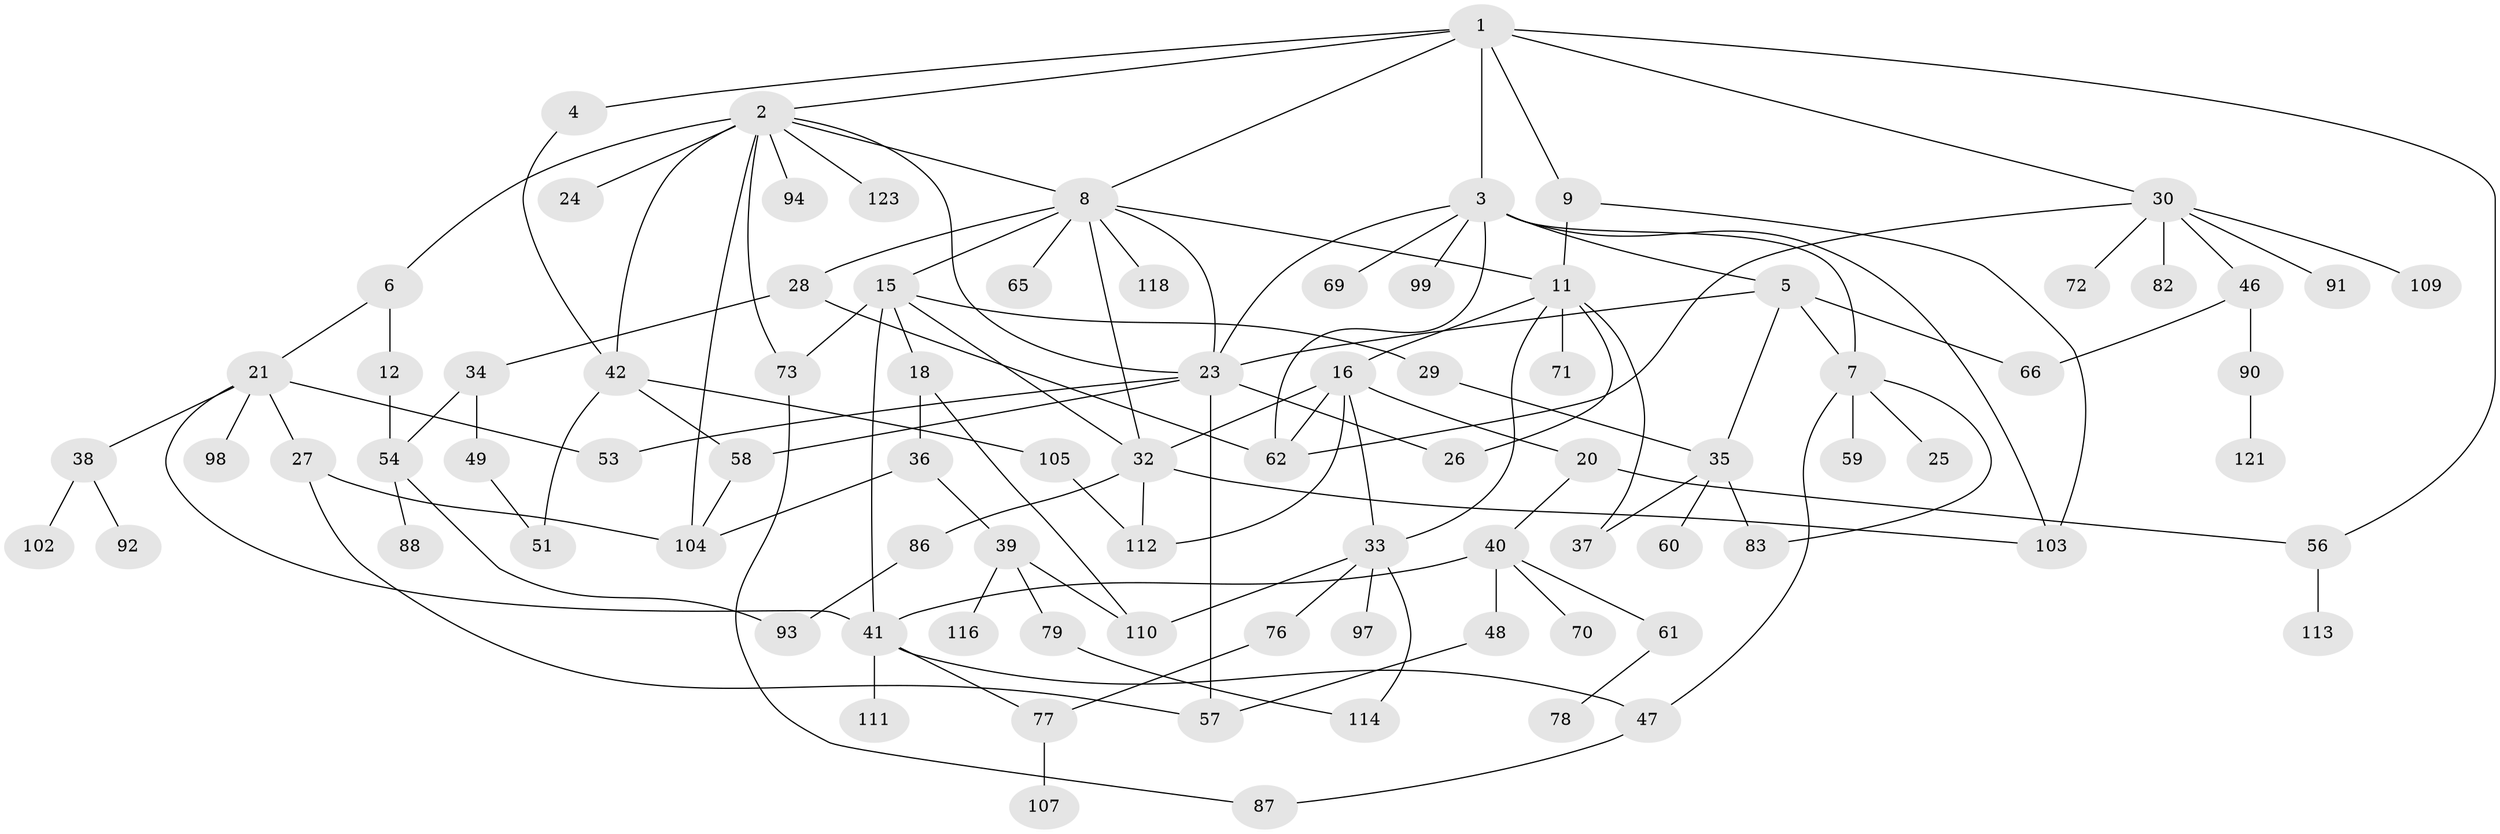 // original degree distribution, {7: 0.04878048780487805, 2: 0.3333333333333333, 4: 0.08943089430894309, 3: 0.17073170731707318, 6: 0.04065040650406504, 5: 0.056910569105691054, 1: 0.2601626016260163}
// Generated by graph-tools (version 1.1) at 2025/10/02/27/25 16:10:52]
// undirected, 88 vertices, 129 edges
graph export_dot {
graph [start="1"]
  node [color=gray90,style=filled];
  1;
  2 [super="+19"];
  3 [super="+95"];
  4;
  5 [super="+14"];
  6;
  7;
  8 [super="+10"];
  9 [super="+13"];
  11 [super="+17"];
  12;
  15 [super="+55"];
  16 [super="+80"];
  18 [super="+101"];
  20 [super="+122"];
  21 [super="+22"];
  23 [super="+45"];
  24;
  25;
  26;
  27;
  28 [super="+31"];
  29;
  30 [super="+84"];
  32 [super="+50"];
  33 [super="+89"];
  34 [super="+63"];
  35;
  36 [super="+75"];
  37;
  38 [super="+68"];
  39 [super="+44"];
  40 [super="+43"];
  41 [super="+64"];
  42 [super="+52"];
  46;
  47 [super="+81"];
  48;
  49;
  51;
  53 [super="+96"];
  54 [super="+67"];
  56 [super="+74"];
  57 [super="+119"];
  58;
  59;
  60;
  61;
  62;
  65;
  66;
  69;
  70;
  71;
  72;
  73 [super="+85"];
  76;
  77 [super="+100"];
  78;
  79;
  82;
  83 [super="+108"];
  86;
  87;
  88;
  90;
  91;
  92;
  93;
  94;
  97;
  98;
  99 [super="+117"];
  102;
  103 [super="+106"];
  104 [super="+120"];
  105;
  107 [super="+115"];
  109;
  110;
  111;
  112;
  113;
  114;
  116;
  118;
  121;
  123;
  1 -- 2;
  1 -- 3;
  1 -- 4;
  1 -- 9;
  1 -- 30;
  1 -- 56;
  1 -- 8;
  2 -- 6;
  2 -- 8;
  2 -- 73;
  2 -- 94;
  2 -- 104;
  2 -- 23;
  2 -- 24;
  2 -- 42;
  2 -- 123;
  3 -- 5;
  3 -- 7;
  3 -- 69;
  3 -- 62;
  3 -- 23;
  3 -- 99;
  3 -- 103;
  4 -- 42;
  5 -- 35;
  5 -- 66;
  5 -- 23;
  5 -- 7;
  6 -- 12;
  6 -- 21;
  7 -- 25;
  7 -- 47;
  7 -- 59;
  7 -- 83;
  8 -- 15;
  8 -- 65;
  8 -- 118;
  8 -- 28;
  8 -- 23;
  8 -- 11;
  8 -- 32;
  9 -- 11;
  9 -- 103;
  11 -- 16;
  11 -- 26;
  11 -- 37;
  11 -- 71;
  11 -- 33;
  12 -- 54;
  15 -- 18;
  15 -- 29;
  15 -- 41;
  15 -- 73;
  15 -- 32;
  16 -- 20;
  16 -- 32;
  16 -- 33;
  16 -- 62;
  16 -- 112;
  18 -- 36;
  18 -- 110;
  20 -- 40;
  20 -- 56;
  21 -- 27;
  21 -- 38;
  21 -- 53;
  21 -- 41;
  21 -- 98;
  23 -- 26;
  23 -- 57;
  23 -- 58;
  23 -- 53;
  27 -- 57;
  27 -- 104;
  28 -- 34;
  28 -- 62;
  29 -- 35;
  30 -- 46;
  30 -- 72;
  30 -- 82;
  30 -- 109;
  30 -- 62;
  30 -- 91;
  32 -- 112;
  32 -- 86;
  32 -- 103;
  33 -- 76;
  33 -- 114;
  33 -- 110;
  33 -- 97;
  34 -- 49;
  34 -- 54;
  35 -- 60;
  35 -- 83;
  35 -- 37;
  36 -- 39;
  36 -- 104;
  38 -- 92;
  38 -- 102;
  39 -- 79;
  39 -- 116;
  39 -- 110;
  40 -- 70;
  40 -- 48;
  40 -- 61;
  40 -- 41;
  41 -- 111;
  41 -- 77;
  41 -- 47;
  42 -- 51;
  42 -- 105;
  42 -- 58;
  46 -- 66;
  46 -- 90;
  47 -- 87;
  48 -- 57;
  49 -- 51;
  54 -- 88;
  54 -- 93;
  56 -- 113;
  58 -- 104;
  61 -- 78;
  73 -- 87;
  76 -- 77;
  77 -- 107;
  79 -- 114;
  86 -- 93;
  90 -- 121;
  105 -- 112;
}
